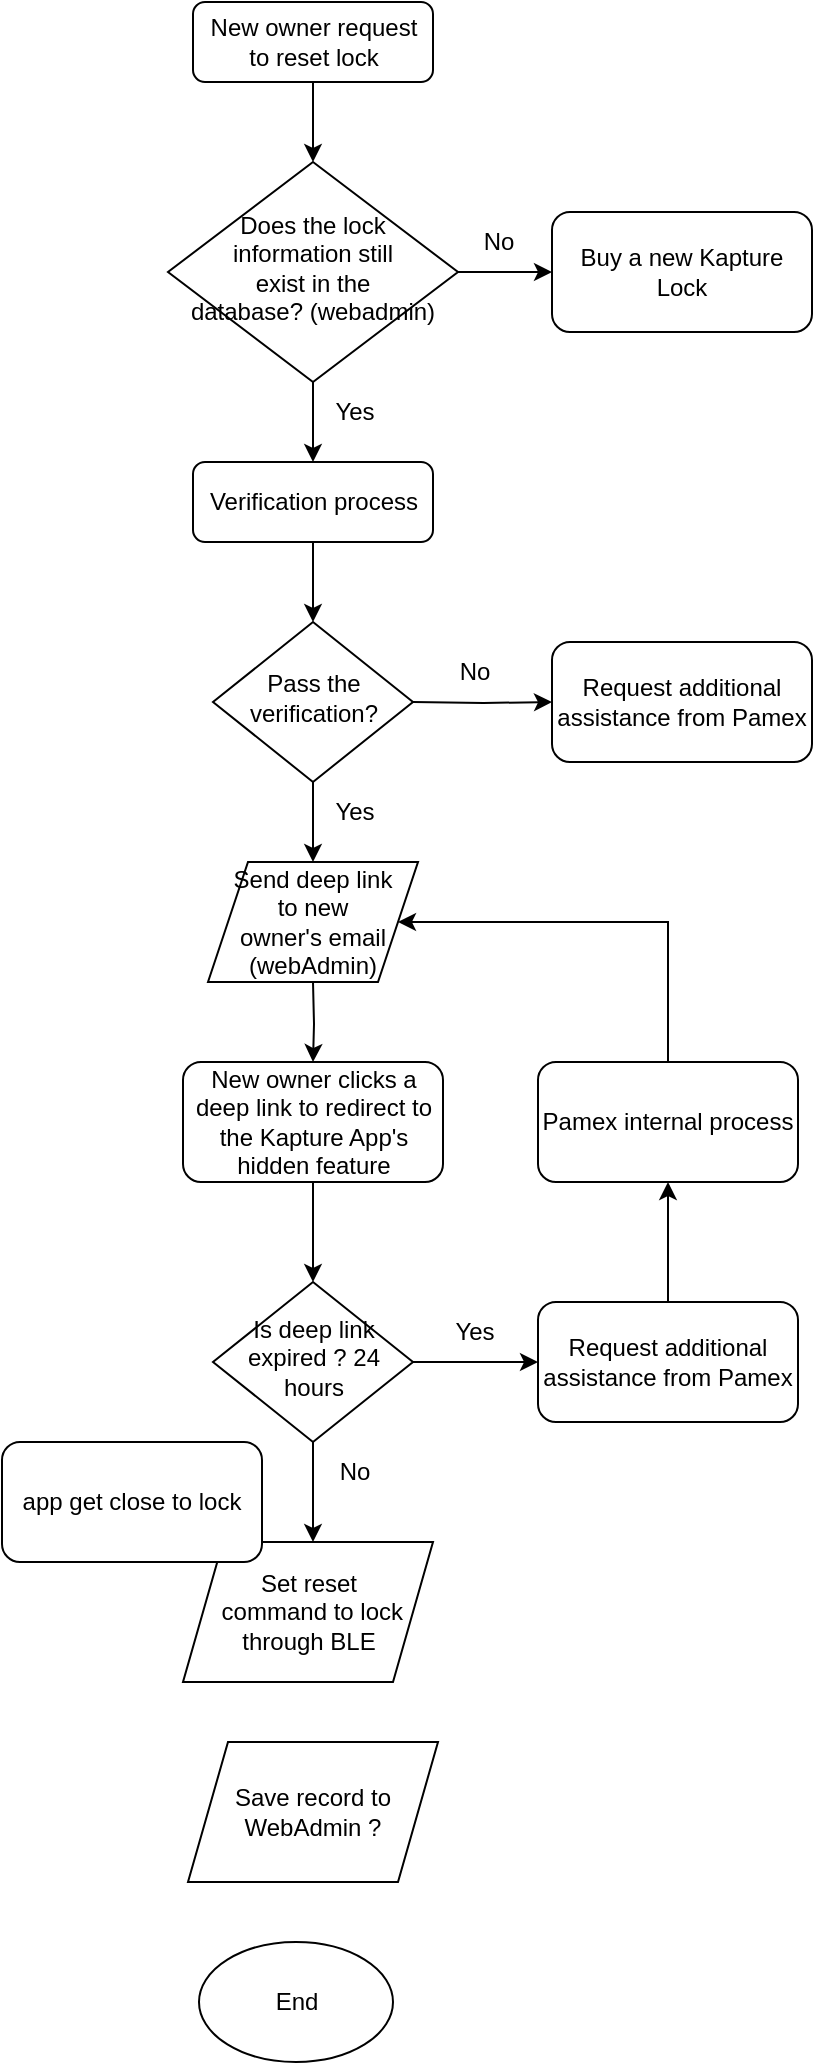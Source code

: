 <mxfile version="22.0.8" type="github">
  <diagram id="C5RBs43oDa-KdzZeNtuy" name="Page-1">
    <mxGraphModel dx="882" dy="372" grid="1" gridSize="10" guides="1" tooltips="1" connect="1" arrows="1" fold="1" page="1" pageScale="1" pageWidth="827" pageHeight="1169" math="0" shadow="0">
      <root>
        <mxCell id="WIyWlLk6GJQsqaUBKTNV-0" />
        <mxCell id="WIyWlLk6GJQsqaUBKTNV-1" parent="WIyWlLk6GJQsqaUBKTNV-0" />
        <mxCell id="nUuFuTUnywf7_QC4D2Dj-24" style="edgeStyle=orthogonalEdgeStyle;rounded=0;orthogonalLoop=1;jettySize=auto;html=1;exitX=0.5;exitY=1;exitDx=0;exitDy=0;entryX=0.5;entryY=0;entryDx=0;entryDy=0;" parent="WIyWlLk6GJQsqaUBKTNV-1" source="nUuFuTUnywf7_QC4D2Dj-0" target="nUuFuTUnywf7_QC4D2Dj-23" edge="1">
          <mxGeometry relative="1" as="geometry" />
        </mxCell>
        <mxCell id="nUuFuTUnywf7_QC4D2Dj-0" value="New owner request &lt;br&gt;to reset lock" style="rounded=1;whiteSpace=wrap;html=1;fontSize=12;glass=0;strokeWidth=1;shadow=0;" parent="WIyWlLk6GJQsqaUBKTNV-1" vertex="1">
          <mxGeometry x="265.5" y="100" width="120" height="40" as="geometry" />
        </mxCell>
        <mxCell id="nUuFuTUnywf7_QC4D2Dj-27" style="edgeStyle=orthogonalEdgeStyle;rounded=0;orthogonalLoop=1;jettySize=auto;html=1;exitX=0.5;exitY=1;exitDx=0;exitDy=0;entryX=0.5;entryY=0;entryDx=0;entryDy=0;" parent="WIyWlLk6GJQsqaUBKTNV-1" source="nUuFuTUnywf7_QC4D2Dj-1" target="nUuFuTUnywf7_QC4D2Dj-3" edge="1">
          <mxGeometry relative="1" as="geometry" />
        </mxCell>
        <mxCell id="nUuFuTUnywf7_QC4D2Dj-1" value="Verification process" style="rounded=1;whiteSpace=wrap;html=1;fontSize=12;glass=0;strokeWidth=1;shadow=0;" parent="WIyWlLk6GJQsqaUBKTNV-1" vertex="1">
          <mxGeometry x="265.5" y="330" width="120" height="40" as="geometry" />
        </mxCell>
        <mxCell id="nUuFuTUnywf7_QC4D2Dj-31" style="edgeStyle=orthogonalEdgeStyle;rounded=0;orthogonalLoop=1;jettySize=auto;html=1;exitX=0.5;exitY=1;exitDx=0;exitDy=0;entryX=0.5;entryY=0;entryDx=0;entryDy=0;" parent="WIyWlLk6GJQsqaUBKTNV-1" source="nUuFuTUnywf7_QC4D2Dj-3" target="nUuFuTUnywf7_QC4D2Dj-29" edge="1">
          <mxGeometry relative="1" as="geometry" />
        </mxCell>
        <mxCell id="nUuFuTUnywf7_QC4D2Dj-3" value="Pass the verification?" style="rhombus;whiteSpace=wrap;html=1;shadow=0;fontFamily=Helvetica;fontSize=12;align=center;strokeWidth=1;spacing=6;spacingTop=-4;" parent="WIyWlLk6GJQsqaUBKTNV-1" vertex="1">
          <mxGeometry x="275.5" y="410" width="100" height="80" as="geometry" />
        </mxCell>
        <mxCell id="nUuFuTUnywf7_QC4D2Dj-12" style="edgeStyle=orthogonalEdgeStyle;rounded=0;orthogonalLoop=1;jettySize=auto;html=1;exitX=0.5;exitY=1;exitDx=0;exitDy=0;entryX=0.5;entryY=0;entryDx=0;entryDy=0;" parent="WIyWlLk6GJQsqaUBKTNV-1" target="nUuFuTUnywf7_QC4D2Dj-10" edge="1">
          <mxGeometry relative="1" as="geometry">
            <mxPoint x="325.5" y="590" as="sourcePoint" />
          </mxGeometry>
        </mxCell>
        <mxCell id="nUuFuTUnywf7_QC4D2Dj-15" style="edgeStyle=orthogonalEdgeStyle;rounded=0;orthogonalLoop=1;jettySize=auto;html=1;exitX=0.5;exitY=1;exitDx=0;exitDy=0;entryX=0.5;entryY=0;entryDx=0;entryDy=0;" parent="WIyWlLk6GJQsqaUBKTNV-1" source="nUuFuTUnywf7_QC4D2Dj-9" edge="1">
          <mxGeometry relative="1" as="geometry">
            <mxPoint x="325.5" y="870" as="targetPoint" />
          </mxGeometry>
        </mxCell>
        <mxCell id="nUuFuTUnywf7_QC4D2Dj-37" style="edgeStyle=orthogonalEdgeStyle;rounded=0;orthogonalLoop=1;jettySize=auto;html=1;exitX=1;exitY=0.5;exitDx=0;exitDy=0;" parent="WIyWlLk6GJQsqaUBKTNV-1" source="nUuFuTUnywf7_QC4D2Dj-9" target="nUuFuTUnywf7_QC4D2Dj-36" edge="1">
          <mxGeometry relative="1" as="geometry" />
        </mxCell>
        <mxCell id="nUuFuTUnywf7_QC4D2Dj-9" value="Is deep link expired ? 24 hours" style="rhombus;whiteSpace=wrap;html=1;shadow=0;fontFamily=Helvetica;fontSize=12;align=center;strokeWidth=1;spacing=6;spacingTop=-4;" parent="WIyWlLk6GJQsqaUBKTNV-1" vertex="1">
          <mxGeometry x="275.5" y="740" width="100" height="80" as="geometry" />
        </mxCell>
        <mxCell id="nUuFuTUnywf7_QC4D2Dj-13" style="edgeStyle=orthogonalEdgeStyle;rounded=0;orthogonalLoop=1;jettySize=auto;html=1;exitX=0.5;exitY=1;exitDx=0;exitDy=0;entryX=0.5;entryY=0;entryDx=0;entryDy=0;" parent="WIyWlLk6GJQsqaUBKTNV-1" source="nUuFuTUnywf7_QC4D2Dj-10" target="nUuFuTUnywf7_QC4D2Dj-9" edge="1">
          <mxGeometry relative="1" as="geometry" />
        </mxCell>
        <mxCell id="nUuFuTUnywf7_QC4D2Dj-10" value="New owner clicks a deep link to redirect to the Kapture App&#39;s hidden feature" style="rounded=1;whiteSpace=wrap;html=1;fontSize=12;glass=0;strokeWidth=1;shadow=0;" parent="WIyWlLk6GJQsqaUBKTNV-1" vertex="1">
          <mxGeometry x="260.5" y="630" width="130" height="60" as="geometry" />
        </mxCell>
        <mxCell id="nUuFuTUnywf7_QC4D2Dj-16" value="No" style="text;html=1;align=center;verticalAlign=middle;resizable=0;points=[];autosize=1;strokeColor=none;fillColor=none;" parent="WIyWlLk6GJQsqaUBKTNV-1" vertex="1">
          <mxGeometry x="325.5" y="820" width="40" height="30" as="geometry" />
        </mxCell>
        <mxCell id="nUuFuTUnywf7_QC4D2Dj-17" value="Set reset&lt;br&gt;&amp;nbsp;command&amp;nbsp;to lock through BLE" style="shape=parallelogram;perimeter=parallelogramPerimeter;whiteSpace=wrap;html=1;fixedSize=1;" parent="WIyWlLk6GJQsqaUBKTNV-1" vertex="1">
          <mxGeometry x="260.5" y="870" width="125" height="70" as="geometry" />
        </mxCell>
        <mxCell id="nUuFuTUnywf7_QC4D2Dj-25" style="edgeStyle=orthogonalEdgeStyle;rounded=0;orthogonalLoop=1;jettySize=auto;html=1;exitX=0.5;exitY=1;exitDx=0;exitDy=0;entryX=0.5;entryY=0;entryDx=0;entryDy=0;" parent="WIyWlLk6GJQsqaUBKTNV-1" source="nUuFuTUnywf7_QC4D2Dj-23" target="nUuFuTUnywf7_QC4D2Dj-1" edge="1">
          <mxGeometry relative="1" as="geometry" />
        </mxCell>
        <mxCell id="nUuFuTUnywf7_QC4D2Dj-45" style="edgeStyle=orthogonalEdgeStyle;rounded=0;orthogonalLoop=1;jettySize=auto;html=1;exitX=1;exitY=0.5;exitDx=0;exitDy=0;entryX=0;entryY=0.5;entryDx=0;entryDy=0;" parent="WIyWlLk6GJQsqaUBKTNV-1" source="nUuFuTUnywf7_QC4D2Dj-23" target="nUuFuTUnywf7_QC4D2Dj-40" edge="1">
          <mxGeometry relative="1" as="geometry" />
        </mxCell>
        <mxCell id="nUuFuTUnywf7_QC4D2Dj-23" value="Does the lock information still &lt;br&gt;exist in the &lt;br&gt;database? (webadmin)" style="rhombus;whiteSpace=wrap;html=1;shadow=0;fontFamily=Helvetica;fontSize=12;align=center;strokeWidth=1;spacing=6;spacingTop=-4;" parent="WIyWlLk6GJQsqaUBKTNV-1" vertex="1">
          <mxGeometry x="253" y="180" width="145" height="110" as="geometry" />
        </mxCell>
        <mxCell id="nUuFuTUnywf7_QC4D2Dj-26" value="Yes" style="text;html=1;align=center;verticalAlign=middle;resizable=0;points=[];autosize=1;strokeColor=none;fillColor=none;" parent="WIyWlLk6GJQsqaUBKTNV-1" vertex="1">
          <mxGeometry x="325.5" y="290" width="40" height="30" as="geometry" />
        </mxCell>
        <mxCell id="nUuFuTUnywf7_QC4D2Dj-29" value="Send deep link &lt;br&gt;to new &lt;br&gt;owner&#39;s email (webAdmin)" style="shape=parallelogram;perimeter=parallelogramPerimeter;whiteSpace=wrap;html=1;fixedSize=1;" parent="WIyWlLk6GJQsqaUBKTNV-1" vertex="1">
          <mxGeometry x="273" y="530" width="105" height="60" as="geometry" />
        </mxCell>
        <mxCell id="nUuFuTUnywf7_QC4D2Dj-32" value="Yes" style="text;html=1;align=center;verticalAlign=middle;resizable=0;points=[];autosize=1;strokeColor=none;fillColor=none;" parent="WIyWlLk6GJQsqaUBKTNV-1" vertex="1">
          <mxGeometry x="325.5" y="490" width="40" height="30" as="geometry" />
        </mxCell>
        <mxCell id="nUuFuTUnywf7_QC4D2Dj-33" value="End" style="ellipse;whiteSpace=wrap;html=1;" parent="WIyWlLk6GJQsqaUBKTNV-1" vertex="1">
          <mxGeometry x="268.5" y="1070" width="97" height="60" as="geometry" />
        </mxCell>
        <mxCell id="nUuFuTUnywf7_QC4D2Dj-48" style="edgeStyle=orthogonalEdgeStyle;rounded=0;orthogonalLoop=1;jettySize=auto;html=1;exitX=0.5;exitY=0;exitDx=0;exitDy=0;entryX=0.5;entryY=1;entryDx=0;entryDy=0;" parent="WIyWlLk6GJQsqaUBKTNV-1" source="nUuFuTUnywf7_QC4D2Dj-36" target="nUuFuTUnywf7_QC4D2Dj-46" edge="1">
          <mxGeometry relative="1" as="geometry" />
        </mxCell>
        <mxCell id="nUuFuTUnywf7_QC4D2Dj-36" value="Request&amp;nbsp;additional assistance from Pamex" style="rounded=1;whiteSpace=wrap;html=1;fontSize=12;glass=0;strokeWidth=1;shadow=0;" parent="WIyWlLk6GJQsqaUBKTNV-1" vertex="1">
          <mxGeometry x="438" y="750" width="130" height="60" as="geometry" />
        </mxCell>
        <mxCell id="nUuFuTUnywf7_QC4D2Dj-38" value="Yes" style="text;html=1;align=center;verticalAlign=middle;resizable=0;points=[];autosize=1;strokeColor=none;fillColor=none;" parent="WIyWlLk6GJQsqaUBKTNV-1" vertex="1">
          <mxGeometry x="385.5" y="750" width="40" height="30" as="geometry" />
        </mxCell>
        <mxCell id="nUuFuTUnywf7_QC4D2Dj-40" value="Buy a new Kapture Lock" style="rounded=1;whiteSpace=wrap;html=1;fontSize=12;glass=0;strokeWidth=1;shadow=0;" parent="WIyWlLk6GJQsqaUBKTNV-1" vertex="1">
          <mxGeometry x="445" y="205" width="130" height="60" as="geometry" />
        </mxCell>
        <mxCell id="nUuFuTUnywf7_QC4D2Dj-41" value="No" style="text;html=1;align=center;verticalAlign=middle;resizable=0;points=[];autosize=1;strokeColor=none;fillColor=none;" parent="WIyWlLk6GJQsqaUBKTNV-1" vertex="1">
          <mxGeometry x="398" y="205" width="40" height="30" as="geometry" />
        </mxCell>
        <mxCell id="nUuFuTUnywf7_QC4D2Dj-42" style="edgeStyle=orthogonalEdgeStyle;rounded=0;orthogonalLoop=1;jettySize=auto;html=1;exitX=1;exitY=0.5;exitDx=0;exitDy=0;" parent="WIyWlLk6GJQsqaUBKTNV-1" target="nUuFuTUnywf7_QC4D2Dj-43" edge="1">
          <mxGeometry relative="1" as="geometry">
            <mxPoint x="375.5" y="450" as="sourcePoint" />
          </mxGeometry>
        </mxCell>
        <mxCell id="nUuFuTUnywf7_QC4D2Dj-43" value="Request&amp;nbsp;additional assistance from Pamex" style="rounded=1;whiteSpace=wrap;html=1;fontSize=12;glass=0;strokeWidth=1;shadow=0;" parent="WIyWlLk6GJQsqaUBKTNV-1" vertex="1">
          <mxGeometry x="445" y="420" width="130" height="60" as="geometry" />
        </mxCell>
        <mxCell id="nUuFuTUnywf7_QC4D2Dj-44" value="No" style="text;html=1;align=center;verticalAlign=middle;resizable=0;points=[];autosize=1;strokeColor=none;fillColor=none;" parent="WIyWlLk6GJQsqaUBKTNV-1" vertex="1">
          <mxGeometry x="385.5" y="420" width="40" height="30" as="geometry" />
        </mxCell>
        <mxCell id="nUuFuTUnywf7_QC4D2Dj-47" style="edgeStyle=orthogonalEdgeStyle;rounded=0;orthogonalLoop=1;jettySize=auto;html=1;exitX=0.5;exitY=0;exitDx=0;exitDy=0;entryX=1;entryY=0.5;entryDx=0;entryDy=0;" parent="WIyWlLk6GJQsqaUBKTNV-1" source="nUuFuTUnywf7_QC4D2Dj-46" target="nUuFuTUnywf7_QC4D2Dj-29" edge="1">
          <mxGeometry relative="1" as="geometry">
            <Array as="points">
              <mxPoint x="503" y="560" />
            </Array>
          </mxGeometry>
        </mxCell>
        <mxCell id="nUuFuTUnywf7_QC4D2Dj-46" value="Pamex internal process" style="rounded=1;whiteSpace=wrap;html=1;fontSize=12;glass=0;strokeWidth=1;shadow=0;" parent="WIyWlLk6GJQsqaUBKTNV-1" vertex="1">
          <mxGeometry x="438" y="630" width="130" height="60" as="geometry" />
        </mxCell>
        <mxCell id="7IM0EK9eWYhkGylu9vJR-2" value="Save record to WebAdmin ?" style="shape=parallelogram;perimeter=parallelogramPerimeter;whiteSpace=wrap;html=1;fixedSize=1;" vertex="1" parent="WIyWlLk6GJQsqaUBKTNV-1">
          <mxGeometry x="263" y="970" width="125" height="70" as="geometry" />
        </mxCell>
        <mxCell id="7IM0EK9eWYhkGylu9vJR-3" value="app get close to lock" style="rounded=1;whiteSpace=wrap;html=1;fontSize=12;glass=0;strokeWidth=1;shadow=0;" vertex="1" parent="WIyWlLk6GJQsqaUBKTNV-1">
          <mxGeometry x="170" y="820" width="130" height="60" as="geometry" />
        </mxCell>
      </root>
    </mxGraphModel>
  </diagram>
</mxfile>
